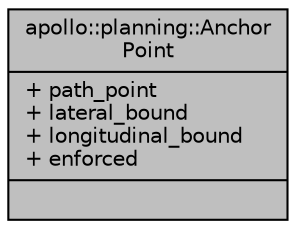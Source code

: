 digraph "apollo::planning::AnchorPoint"
{
  edge [fontname="Helvetica",fontsize="10",labelfontname="Helvetica",labelfontsize="10"];
  node [fontname="Helvetica",fontsize="10",shape=record];
  Node1 [label="{apollo::planning::Anchor\lPoint\n|+ path_point\l+ lateral_bound\l+ longitudinal_bound\l+ enforced\l|}",height=0.2,width=0.4,color="black", fillcolor="grey75", style="filled" fontcolor="black"];
}
